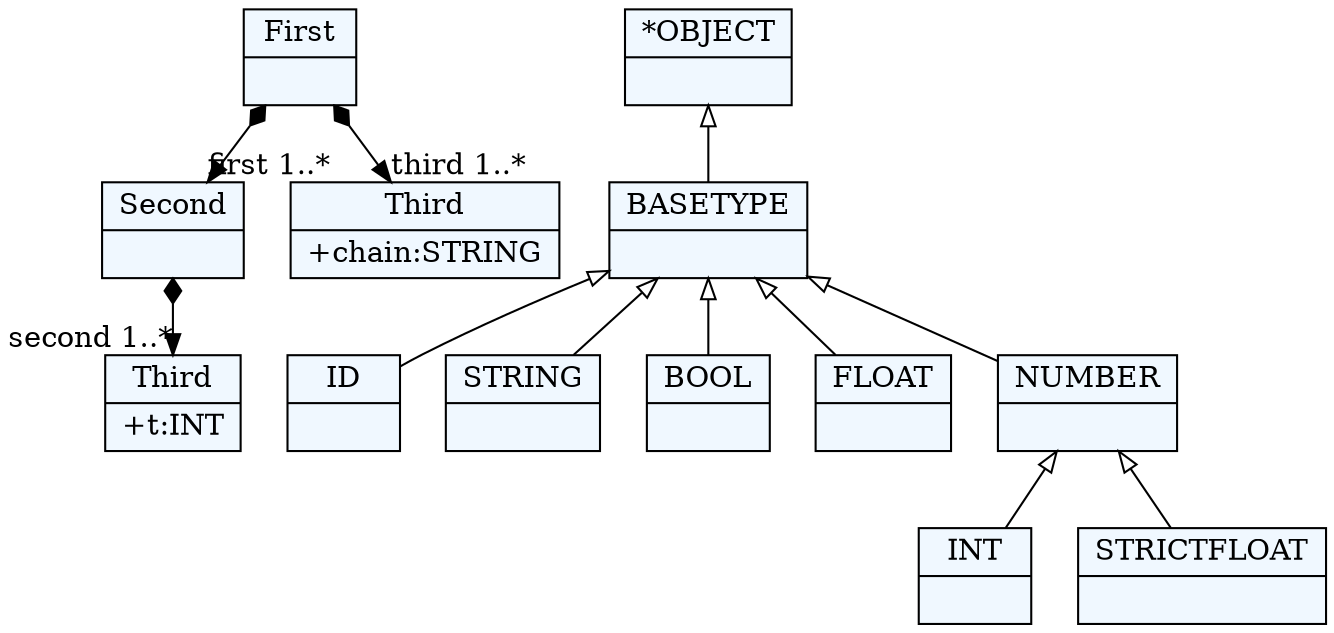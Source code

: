 
    digraph xtext {
    fontname = "Bitstream Vera Sans"
    fontsize = 8
    node[
        shape=record,
        style=filled,
        fillcolor=aliceblue
    ]
    nodesep = 0.3
    edge[dir=black,arrowtail=empty]


34869144 -> 34477400[arrowtail=diamond, dir=both, headlabel="first 1..*"]
34869144 -> 34668472[arrowtail=diamond, dir=both, headlabel="third 1..*"]
34869144[ label="{First|}"]

34668472[ label="{Third|+chain:STRING\l}"]

35708616[ label="{ID|}"]

35714312[ label="{STRING|}"]

35719848[ label="{BOOL|}"]

35725384[ label="{INT|}"]

35730920[ label="{FLOAT|}"]

35736456[ label="{STRICTFLOAT|}"]

35741992[ label="{NUMBER|}"]
35741992 -> 35736456 [dir=back]
35741992 -> 35725384 [dir=back]

35747528[ label="{BASETYPE|}"]
35747528 -> 35741992 [dir=back]
35747528 -> 35730920 [dir=back]
35747528 -> 35719848 [dir=back]
35747528 -> 35708616 [dir=back]
35747528 -> 35714312 [dir=back]

35288680[ label="{*OBJECT|}"]
35288680 -> 35747528 [dir=back]

34477400 -> 34786104[arrowtail=diamond, dir=both, headlabel="second 1..*"]
34477400[ label="{Second|}"]

34786104[ label="{Third|+t:INT\l}"]


}
